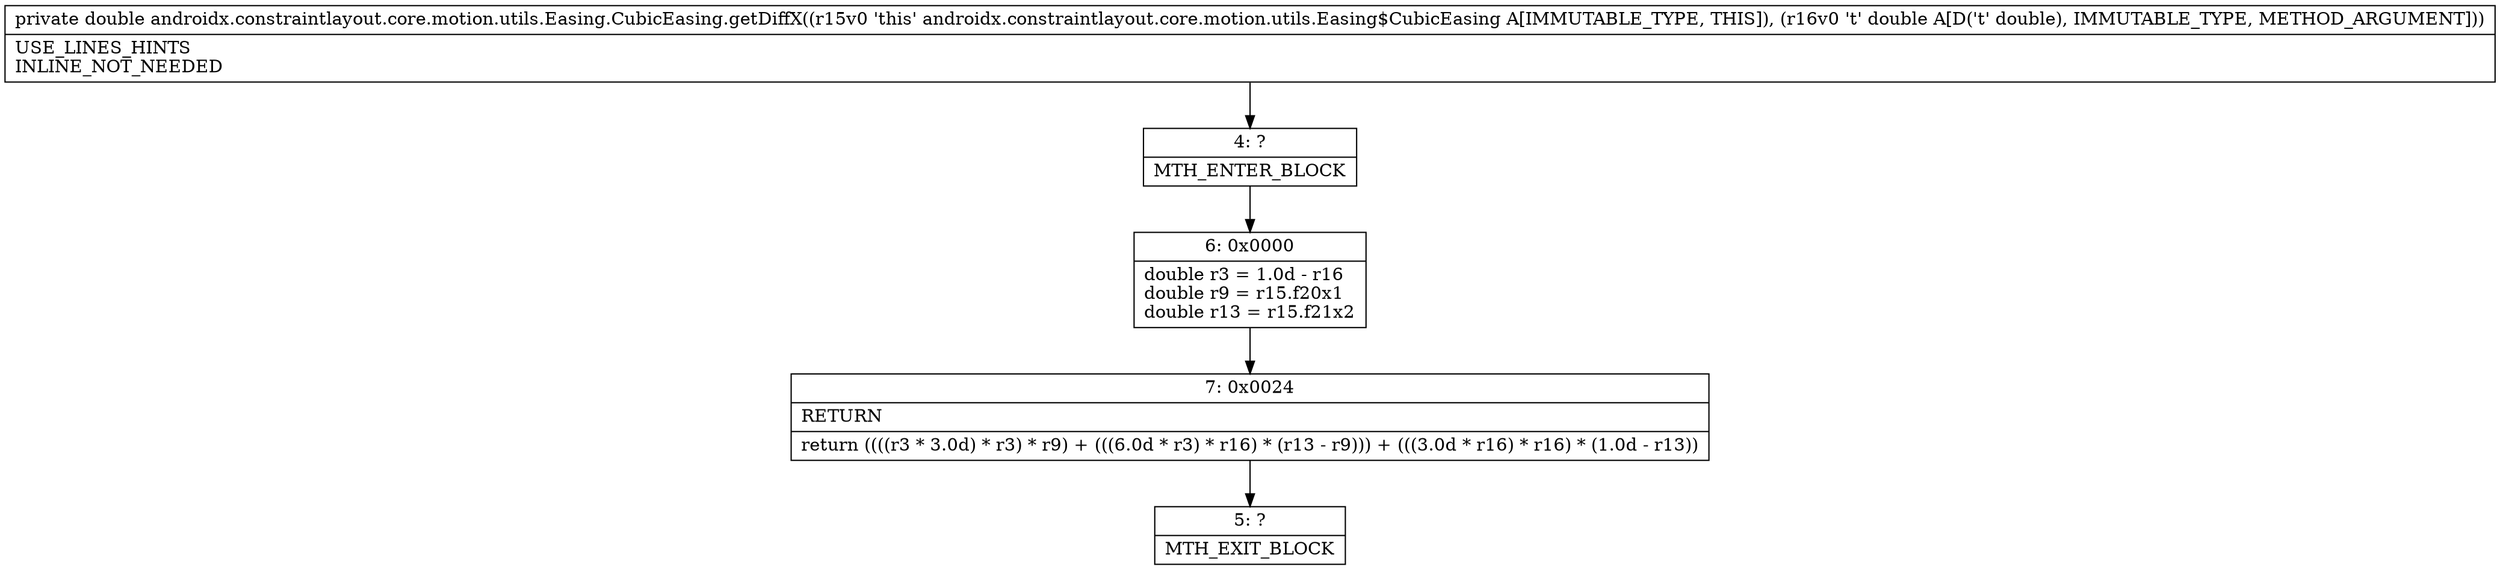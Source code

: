 digraph "CFG forandroidx.constraintlayout.core.motion.utils.Easing.CubicEasing.getDiffX(D)D" {
Node_4 [shape=record,label="{4\:\ ?|MTH_ENTER_BLOCK\l}"];
Node_6 [shape=record,label="{6\:\ 0x0000|double r3 = 1.0d \- r16\ldouble r9 = r15.f20x1\ldouble r13 = r15.f21x2\l}"];
Node_7 [shape=record,label="{7\:\ 0x0024|RETURN\l|return ((((r3 * 3.0d) * r3) * r9) + (((6.0d * r3) * r16) * (r13 \- r9))) + (((3.0d * r16) * r16) * (1.0d \- r13))\l}"];
Node_5 [shape=record,label="{5\:\ ?|MTH_EXIT_BLOCK\l}"];
MethodNode[shape=record,label="{private double androidx.constraintlayout.core.motion.utils.Easing.CubicEasing.getDiffX((r15v0 'this' androidx.constraintlayout.core.motion.utils.Easing$CubicEasing A[IMMUTABLE_TYPE, THIS]), (r16v0 't' double A[D('t' double), IMMUTABLE_TYPE, METHOD_ARGUMENT]))  | USE_LINES_HINTS\lINLINE_NOT_NEEDED\l}"];
MethodNode -> Node_4;Node_4 -> Node_6;
Node_6 -> Node_7;
Node_7 -> Node_5;
}

